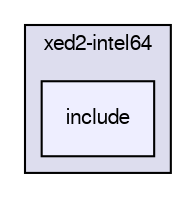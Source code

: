 digraph G {
  bgcolor=transparent;
  compound=true
  node [ fontsize="10", fontname="FreeSans"];
  edge [ labelfontsize="10", labelfontname="FreeSans"];
  subgraph clusterdir_2f75548724af7f3b32ead8785233f31b {
    graph [ bgcolor="#ddddee", pencolor="black", label="xed2-intel64" fontname="FreeSans", fontsize="10", URL="dir_2f75548724af7f3b32ead8785233f31b.html"]
  dir_136593cfe1f8b65fc4bc5bd8bfe4c752 [shape=box, label="include", style="filled", fillcolor="#eeeeff", pencolor="black", URL="dir_136593cfe1f8b65fc4bc5bd8bfe4c752.html"];
  }
}
